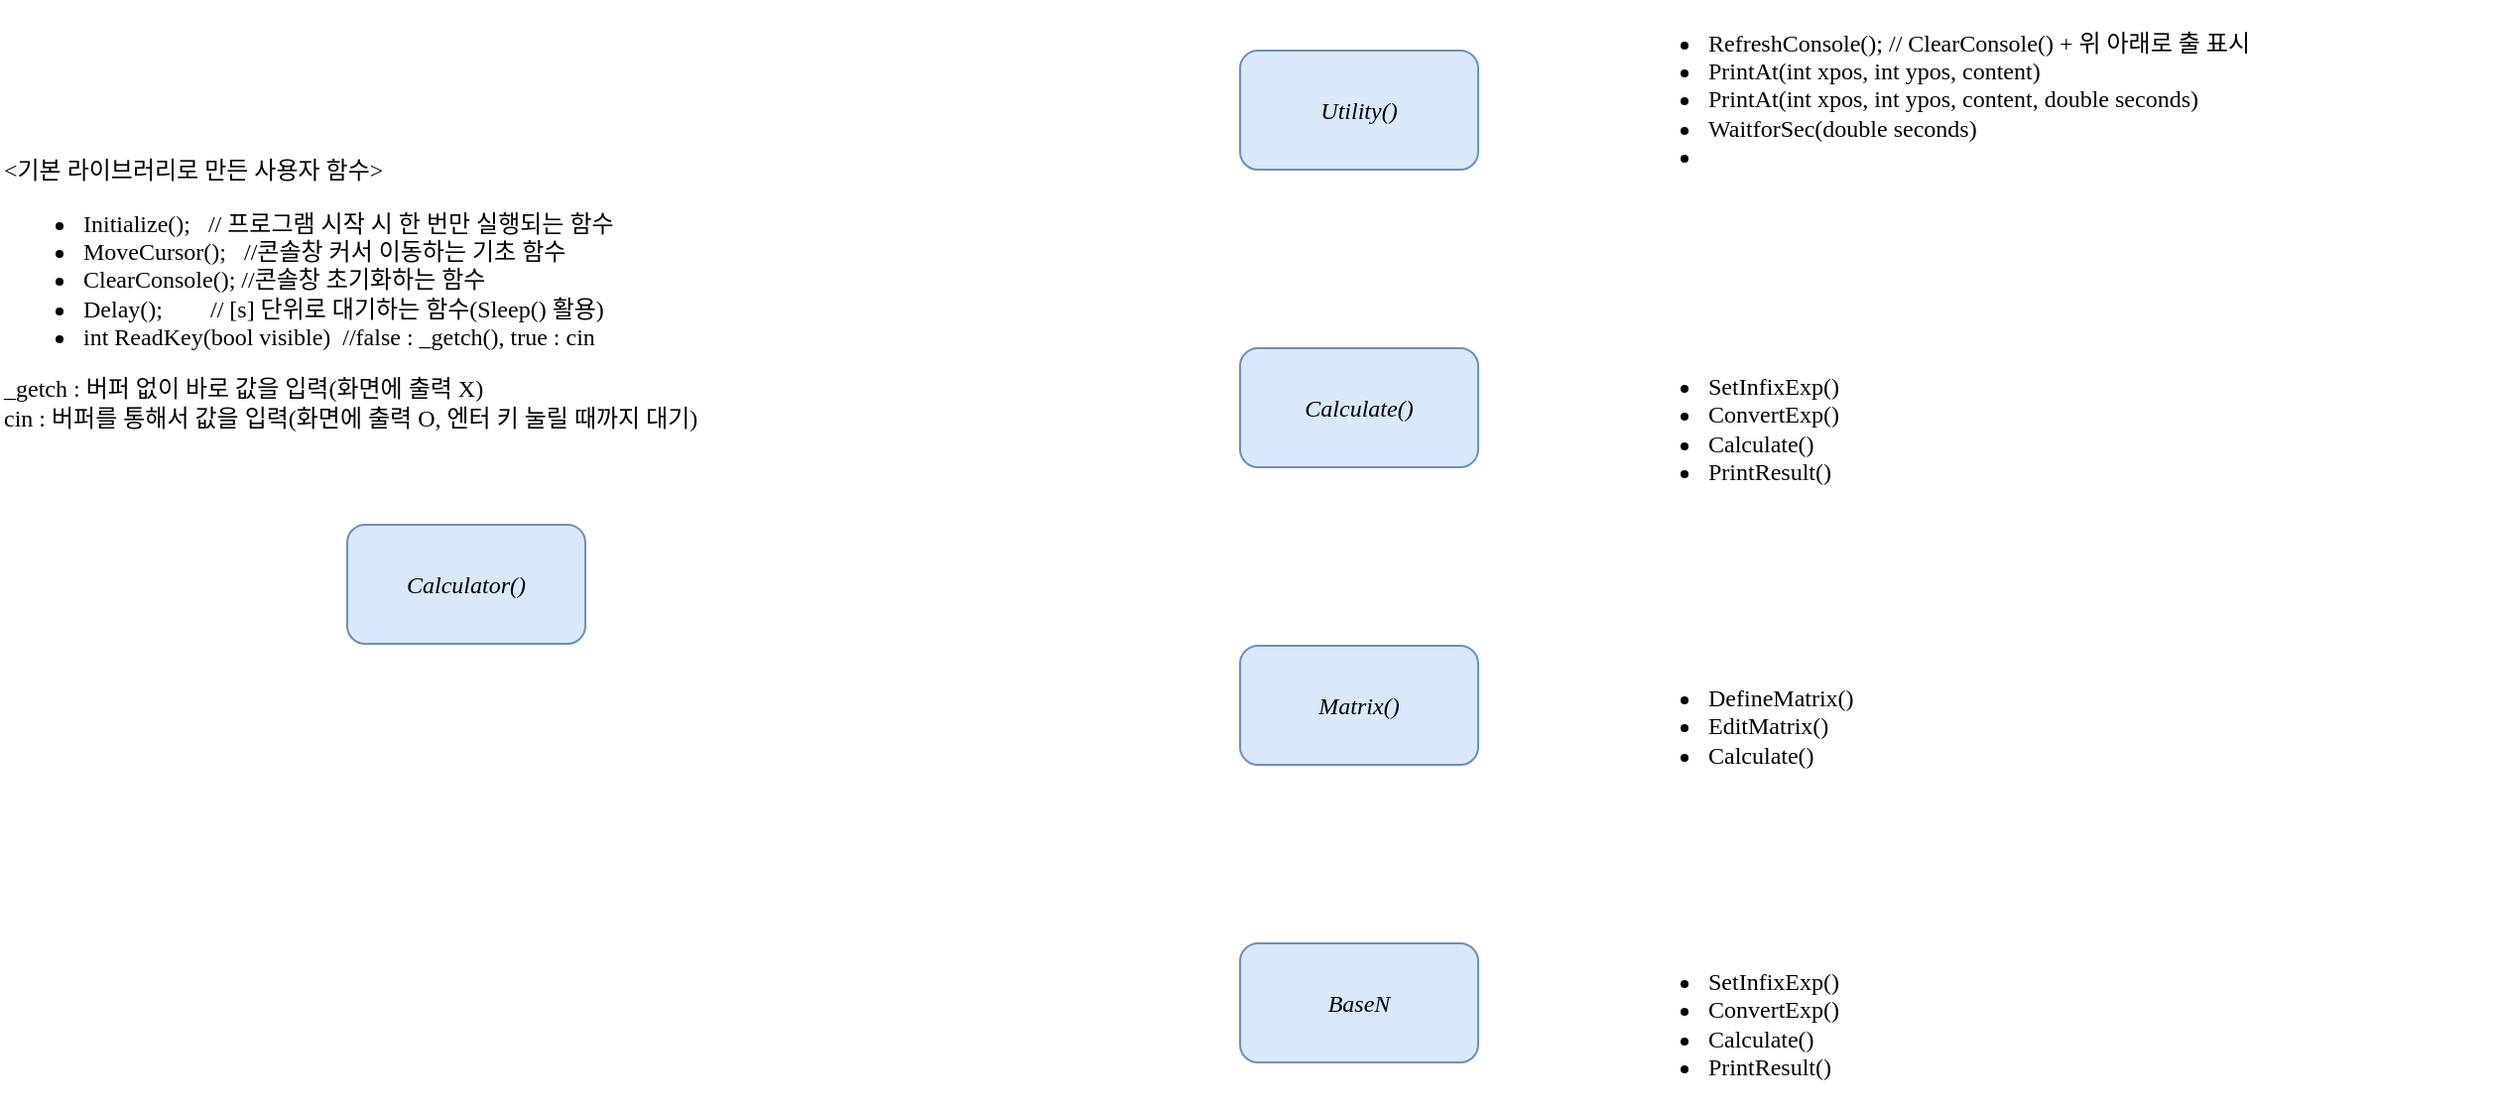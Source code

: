 <mxfile version="12.3.2" type="device" pages="1"><diagram id="VhQslE05LYIHR7yojfPo" name="Page-1"><mxGraphModel dx="2577" dy="808" grid="1" gridSize="10" guides="1" tooltips="1" connect="1" arrows="1" fold="1" page="1" pageScale="1" pageWidth="1169" pageHeight="827" math="0" shadow="0"><root><mxCell id="0"/><mxCell id="1" parent="0"/><mxCell id="922JNLQufpqlNoyT9JKd-1" value="Calculator()" style="rounded=1;whiteSpace=wrap;html=1;fillColor=#dae8fc;strokeColor=#6c8ebf;fontFamily=Lucida Console;fontStyle=2" vertex="1" parent="1"><mxGeometry x="-60" y="397.5" width="120" height="60" as="geometry"/></mxCell><mxCell id="922JNLQufpqlNoyT9JKd-2" value="Utility()" style="rounded=1;whiteSpace=wrap;html=1;fillColor=#dae8fc;strokeColor=#6c8ebf;fontFamily=Lucida Console;fontStyle=2" vertex="1" parent="1"><mxGeometry x="390" y="158.5" width="120" height="60" as="geometry"/></mxCell><mxCell id="922JNLQufpqlNoyT9JKd-3" value="Matrix()" style="rounded=1;whiteSpace=wrap;html=1;fillColor=#dae8fc;strokeColor=#6c8ebf;fontFamily=Lucida Console;fontStyle=2" vertex="1" parent="1"><mxGeometry x="390" y="458.5" width="120" height="60" as="geometry"/></mxCell><mxCell id="922JNLQufpqlNoyT9JKd-4" value="Calculate()" style="rounded=1;whiteSpace=wrap;html=1;fillColor=#dae8fc;strokeColor=#6c8ebf;fontFamily=Lucida Console;fontStyle=2" vertex="1" parent="1"><mxGeometry x="390" y="308.5" width="120" height="60" as="geometry"/></mxCell><mxCell id="922JNLQufpqlNoyT9JKd-5" value="BaseN" style="rounded=1;whiteSpace=wrap;html=1;fillColor=#dae8fc;strokeColor=#6c8ebf;fontFamily=Lucida Console;fontStyle=2" vertex="1" parent="1"><mxGeometry x="390" y="608.5" width="120" height="60" as="geometry"/></mxCell><mxCell id="922JNLQufpqlNoyT9JKd-8" value="&lt;div&gt;&lt;/div&gt;&lt;div&gt;&lt;br&gt;&lt;/div&gt;&lt;span&gt;&amp;lt;기본 라이브러리로 만든 사용자 함수&amp;gt;&lt;/span&gt;&lt;br&gt;&lt;ul&gt;&lt;li&gt;&lt;span&gt;Initialize();&amp;nbsp; &amp;nbsp;// 프로그램 시작 시 한 번만 실행되는 함수&lt;/span&gt;&lt;/li&gt;&lt;li&gt;&lt;span&gt;MoveCursor();&amp;nbsp; &amp;nbsp;//콘솔창 커서 이동하는 기초 함수&lt;/span&gt;&lt;/li&gt;&lt;li&gt;&lt;span&gt;ClearConsole(); //콘솔창 초기화하는 함수&lt;/span&gt;&lt;/li&gt;&lt;li&gt;&lt;span&gt;Delay();&amp;nbsp; &amp;nbsp; &amp;nbsp; &amp;nbsp; // [s] 단위로 대기하는 함수(Sleep() 활용)&lt;/span&gt;&lt;/li&gt;&lt;li&gt;int ReadKey(bool visible)&amp;nbsp; //false : _getch(), true : cin&lt;/li&gt;&lt;/ul&gt;_getch : 버퍼 없이 바로 값을 입력(화면에 출력 X)&lt;br&gt;cin : 버퍼를 통해서 값을 입력(화면에 출력 O, 엔터 키 눌릴 때까지 대기)&lt;br&gt;" style="text;html=1;align=left;verticalAlign=middle;resizable=0;points=[];;autosize=1;fontFamily=Lucida Console;fontStyle=0" vertex="1" parent="1"><mxGeometry x="-235" y="193.5" width="470" height="160" as="geometry"/></mxCell><mxCell id="922JNLQufpqlNoyT9JKd-11" value="&lt;ul&gt;&lt;li&gt;RefreshConsole(); // ClearConsole() + 위 아래로 출 표시&lt;/li&gt;&lt;li&gt;PrintAt(int xpos, int ypos, content)&lt;/li&gt;&lt;li&gt;PrintAt(int xpos, int ypos, content, double seconds)&lt;/li&gt;&lt;li&gt;WaitforSec(double seconds)&lt;/li&gt;&lt;li&gt;&lt;br&gt;&lt;/li&gt;&lt;/ul&gt;" style="text;html=1;align=left;verticalAlign=middle;resizable=0;points=[];;autosize=1;fontFamily=Lucida Console;" vertex="1" parent="1"><mxGeometry x="584" y="133" width="440" height="100" as="geometry"/></mxCell><mxCell id="922JNLQufpqlNoyT9JKd-14" value="&lt;ul&gt;&lt;li&gt;SetInfixExp()&lt;br&gt;&lt;/li&gt;&lt;li&gt;ConvertExp()&lt;/li&gt;&lt;li&gt;Calculate()&lt;/li&gt;&lt;li&gt;PrintResult()&lt;/li&gt;&lt;/ul&gt;" style="text;html=1;align=left;verticalAlign=middle;resizable=0;points=[];;autosize=1;fontFamily=Lucida Console;" vertex="1" parent="1"><mxGeometry x="584" y="303.5" width="150" height="90" as="geometry"/></mxCell><mxCell id="922JNLQufpqlNoyT9JKd-16" value="&lt;ul&gt;&lt;li&gt;DefineMatrix()&lt;/li&gt;&lt;li&gt;EditMatrix()&lt;/li&gt;&lt;li&gt;Calculate()&lt;/li&gt;&lt;/ul&gt;" style="text;html=1;align=left;verticalAlign=middle;resizable=0;points=[];;autosize=1;fontFamily=Lucida Console;" vertex="1" parent="1"><mxGeometry x="584" y="463.5" width="160" height="70" as="geometry"/></mxCell><mxCell id="922JNLQufpqlNoyT9JKd-17" value="&lt;ul&gt;&lt;li&gt;SetInfixExp()&lt;br&gt;&lt;/li&gt;&lt;li&gt;ConvertExp()&lt;/li&gt;&lt;li&gt;Calculate()&lt;/li&gt;&lt;li&gt;PrintResult()&lt;/li&gt;&lt;/ul&gt;" style="text;html=1;align=left;verticalAlign=middle;resizable=0;points=[];;autosize=1;fontFamily=Lucida Console;" vertex="1" parent="1"><mxGeometry x="584" y="603.5" width="150" height="90" as="geometry"/></mxCell></root></mxGraphModel></diagram></mxfile>